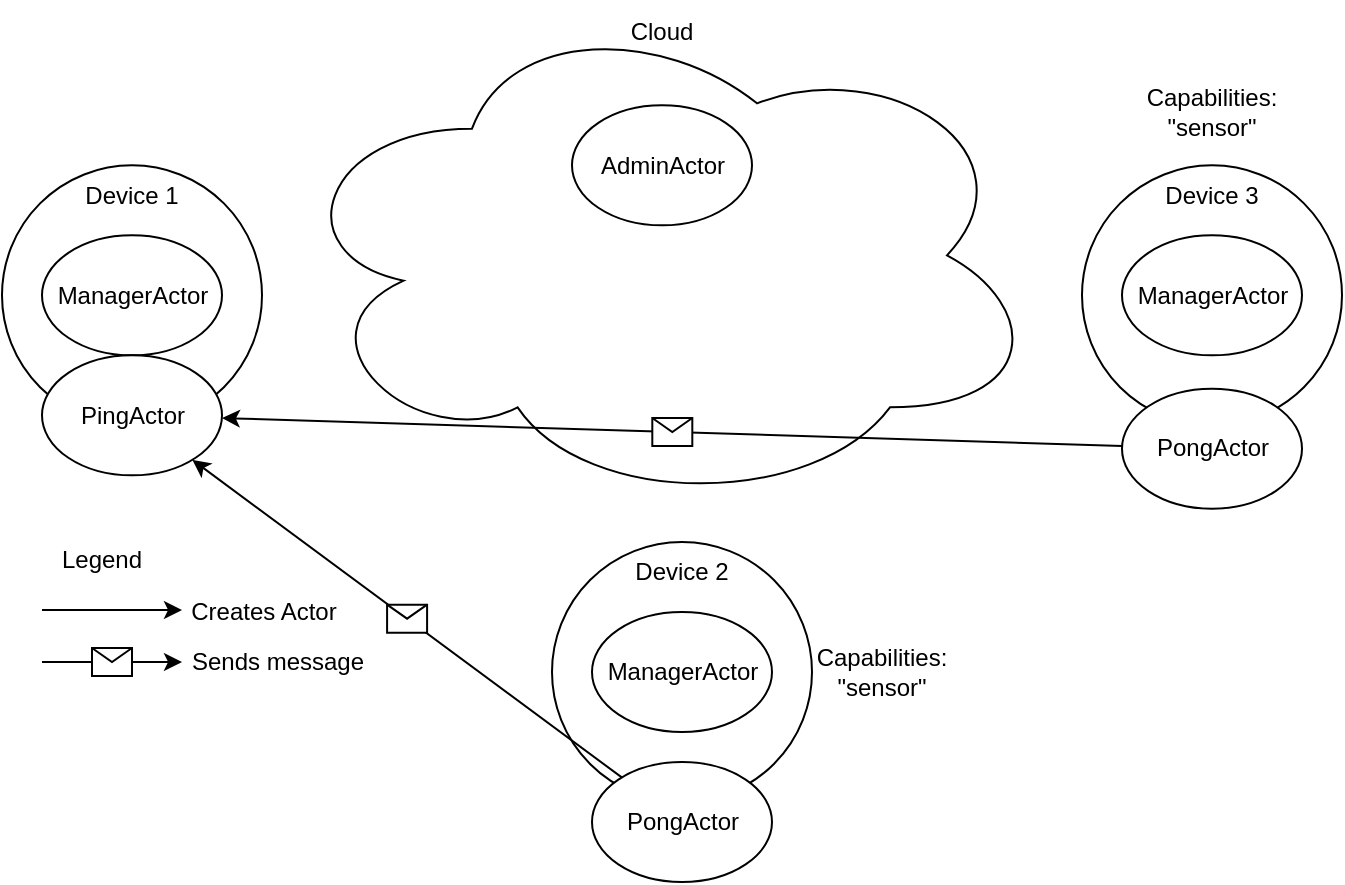 <mxfile>
    <diagram id="4pCI5TsEd7x9fYhVtTBV" name="Page-1">
        <mxGraphModel dx="1182" dy="651" grid="1" gridSize="10" guides="1" tooltips="1" connect="1" arrows="1" fold="1" page="1" pageScale="1" pageWidth="850" pageHeight="1100" math="0" shadow="0">
            <root>
                <mxCell id="0"/>
                <mxCell id="1" parent="0"/>
                <mxCell id="9" value="" style="ellipse;shape=cloud;whiteSpace=wrap;html=1;" parent="1" vertex="1">
                    <mxGeometry x="200" y="170" width="380" height="253.33" as="geometry"/>
                </mxCell>
                <mxCell id="12" value="" style="group" parent="1" vertex="1" connectable="0">
                    <mxGeometry x="345" y="221.66" width="90" height="60" as="geometry"/>
                </mxCell>
                <mxCell id="10" value="" style="ellipse;whiteSpace=wrap;html=1;" parent="12" vertex="1">
                    <mxGeometry width="90" height="60" as="geometry"/>
                </mxCell>
                <mxCell id="11" value="AdminActor" style="text;html=1;strokeColor=none;fillColor=none;align=center;verticalAlign=middle;whiteSpace=wrap;rounded=0;" parent="12" vertex="1">
                    <mxGeometry x="22.5" y="18.75" width="45" height="22.5" as="geometry"/>
                </mxCell>
                <mxCell id="13" value="" style="ellipse;whiteSpace=wrap;html=1;aspect=fixed;" parent="1" vertex="1">
                    <mxGeometry x="60" y="251.66" width="130" height="130" as="geometry"/>
                </mxCell>
                <mxCell id="14" value="" style="group" parent="1" vertex="1" connectable="0">
                    <mxGeometry x="80" y="286.66" width="90" height="60" as="geometry"/>
                </mxCell>
                <mxCell id="15" value="" style="ellipse;whiteSpace=wrap;html=1;" parent="14" vertex="1">
                    <mxGeometry width="90" height="60" as="geometry"/>
                </mxCell>
                <mxCell id="16" value="ManagerActor" style="text;html=1;strokeColor=none;fillColor=none;align=center;verticalAlign=middle;whiteSpace=wrap;rounded=0;" parent="14" vertex="1">
                    <mxGeometry x="22.5" y="18.75" width="45" height="22.5" as="geometry"/>
                </mxCell>
                <mxCell id="17" value="" style="ellipse;whiteSpace=wrap;html=1;aspect=fixed;" parent="1" vertex="1">
                    <mxGeometry x="335" y="440" width="130" height="130" as="geometry"/>
                </mxCell>
                <mxCell id="18" value="" style="group" parent="1" vertex="1" connectable="0">
                    <mxGeometry x="355" y="475" width="90" height="60" as="geometry"/>
                </mxCell>
                <mxCell id="19" value="" style="ellipse;whiteSpace=wrap;html=1;" parent="18" vertex="1">
                    <mxGeometry width="90" height="60" as="geometry"/>
                </mxCell>
                <mxCell id="20" value="ManagerActor" style="text;html=1;strokeColor=none;fillColor=none;align=center;verticalAlign=middle;whiteSpace=wrap;rounded=0;" parent="18" vertex="1">
                    <mxGeometry x="22.5" y="18.75" width="45" height="22.5" as="geometry"/>
                </mxCell>
                <mxCell id="21" value="" style="ellipse;whiteSpace=wrap;html=1;aspect=fixed;" parent="1" vertex="1">
                    <mxGeometry x="600" y="251.66" width="130" height="130" as="geometry"/>
                </mxCell>
                <mxCell id="22" value="" style="group" parent="1" vertex="1" connectable="0">
                    <mxGeometry x="620" y="286.66" width="90" height="60" as="geometry"/>
                </mxCell>
                <mxCell id="23" value="" style="ellipse;whiteSpace=wrap;html=1;" parent="22" vertex="1">
                    <mxGeometry width="90" height="60" as="geometry"/>
                </mxCell>
                <mxCell id="24" value="ManagerActor" style="text;html=1;strokeColor=none;fillColor=none;align=center;verticalAlign=middle;whiteSpace=wrap;rounded=0;" parent="22" vertex="1">
                    <mxGeometry x="22.5" y="18.75" width="45" height="22.5" as="geometry"/>
                </mxCell>
                <mxCell id="25" value="Capabilities: &quot;sensor&quot;" style="text;html=1;strokeColor=none;fillColor=none;align=center;verticalAlign=middle;whiteSpace=wrap;rounded=0;" parent="1" vertex="1">
                    <mxGeometry x="470" y="490" width="60" height="30" as="geometry"/>
                </mxCell>
                <mxCell id="26" value="Capabilities: &quot;sensor&quot;" style="text;html=1;strokeColor=none;fillColor=none;align=center;verticalAlign=middle;whiteSpace=wrap;rounded=0;" parent="1" vertex="1">
                    <mxGeometry x="635" y="210" width="60" height="30" as="geometry"/>
                </mxCell>
                <mxCell id="27" value="Device 3" style="text;html=1;strokeColor=none;fillColor=none;align=center;verticalAlign=middle;whiteSpace=wrap;rounded=0;" parent="1" vertex="1">
                    <mxGeometry x="635" y="251.66" width="60" height="30" as="geometry"/>
                </mxCell>
                <mxCell id="28" value="Device 2" style="text;html=1;strokeColor=none;fillColor=none;align=center;verticalAlign=middle;whiteSpace=wrap;rounded=0;" parent="1" vertex="1">
                    <mxGeometry x="370" y="440" width="60" height="30" as="geometry"/>
                </mxCell>
                <mxCell id="29" value="Device 1" style="text;html=1;strokeColor=none;fillColor=none;align=center;verticalAlign=middle;whiteSpace=wrap;rounded=0;" parent="1" vertex="1">
                    <mxGeometry x="95" y="251.66" width="60" height="30" as="geometry"/>
                </mxCell>
                <mxCell id="36" value="" style="group" parent="1" vertex="1" connectable="0">
                    <mxGeometry x="80" y="346.66" width="90" height="60" as="geometry"/>
                </mxCell>
                <mxCell id="34" value="" style="ellipse;whiteSpace=wrap;html=1;" parent="36" vertex="1">
                    <mxGeometry width="90" height="60" as="geometry"/>
                </mxCell>
                <mxCell id="33" value="" style="group" parent="36" vertex="1" connectable="0">
                    <mxGeometry width="90" height="60" as="geometry"/>
                </mxCell>
                <mxCell id="35" value="PingActor" style="text;html=1;strokeColor=none;fillColor=none;align=center;verticalAlign=middle;whiteSpace=wrap;rounded=0;" parent="33" vertex="1">
                    <mxGeometry x="22.5" y="18.75" width="45" height="22.5" as="geometry"/>
                </mxCell>
                <mxCell id="45" value="" style="group" parent="1" vertex="1" connectable="0">
                    <mxGeometry x="355" y="550" width="90" height="60" as="geometry"/>
                </mxCell>
                <mxCell id="46" value="" style="ellipse;whiteSpace=wrap;html=1;" parent="45" vertex="1">
                    <mxGeometry width="90" height="60" as="geometry"/>
                </mxCell>
                <mxCell id="47" value="" style="group" parent="45" vertex="1" connectable="0">
                    <mxGeometry width="90" height="60" as="geometry"/>
                </mxCell>
                <mxCell id="48" value="PongActor" style="text;html=1;strokeColor=none;fillColor=none;align=center;verticalAlign=middle;whiteSpace=wrap;rounded=0;" parent="47" vertex="1">
                    <mxGeometry x="22.5" y="18.75" width="45" height="22.5" as="geometry"/>
                </mxCell>
                <mxCell id="49" value="" style="group" parent="1" vertex="1" connectable="0">
                    <mxGeometry x="620" y="363.33" width="90" height="60" as="geometry"/>
                </mxCell>
                <mxCell id="50" value="" style="ellipse;whiteSpace=wrap;html=1;" parent="49" vertex="1">
                    <mxGeometry width="90" height="60" as="geometry"/>
                </mxCell>
                <mxCell id="51" value="" style="group" parent="49" vertex="1" connectable="0">
                    <mxGeometry width="90" height="60" as="geometry"/>
                </mxCell>
                <mxCell id="52" value="PongActor" style="text;html=1;strokeColor=none;fillColor=none;align=center;verticalAlign=middle;whiteSpace=wrap;rounded=0;" parent="51" vertex="1">
                    <mxGeometry x="22.5" y="18.75" width="45" height="22.5" as="geometry"/>
                </mxCell>
                <mxCell id="66" value="" style="endArrow=classic;html=1;" edge="1" parent="1" source="46" target="34">
                    <mxGeometry relative="1" as="geometry">
                        <mxPoint x="130" y="470" as="sourcePoint"/>
                        <mxPoint x="230" y="470" as="targetPoint"/>
                    </mxGeometry>
                </mxCell>
                <mxCell id="67" value="" style="shape=message;html=1;outlineConnect=0;" vertex="1" parent="66">
                    <mxGeometry width="20" height="14" relative="1" as="geometry">
                        <mxPoint x="-10" y="-7" as="offset"/>
                    </mxGeometry>
                </mxCell>
                <mxCell id="68" value="" style="endArrow=classic;html=1;" edge="1" parent="1" source="50" target="34">
                    <mxGeometry relative="1" as="geometry">
                        <mxPoint x="30" y="490" as="sourcePoint"/>
                        <mxPoint x="130" y="490" as="targetPoint"/>
                    </mxGeometry>
                </mxCell>
                <mxCell id="69" value="" style="shape=message;html=1;outlineConnect=0;" vertex="1" parent="68">
                    <mxGeometry width="20" height="14" relative="1" as="geometry">
                        <mxPoint x="-10" y="-7" as="offset"/>
                    </mxGeometry>
                </mxCell>
                <mxCell id="70" value="Legend" style="text;html=1;strokeColor=none;fillColor=none;align=center;verticalAlign=middle;whiteSpace=wrap;rounded=0;" vertex="1" parent="1">
                    <mxGeometry x="80" y="434" width="60" height="30" as="geometry"/>
                </mxCell>
                <mxCell id="71" value="" style="endArrow=classic;html=1;" edge="1" parent="1">
                    <mxGeometry width="50" height="50" relative="1" as="geometry">
                        <mxPoint x="80" y="474" as="sourcePoint"/>
                        <mxPoint x="150" y="474" as="targetPoint"/>
                    </mxGeometry>
                </mxCell>
                <mxCell id="72" value="Creates Actor" style="text;html=1;strokeColor=none;fillColor=none;align=center;verticalAlign=middle;whiteSpace=wrap;rounded=0;" vertex="1" parent="1">
                    <mxGeometry x="130" y="460" width="122" height="30" as="geometry"/>
                </mxCell>
                <mxCell id="73" value="" style="endArrow=classic;html=1;" edge="1" parent="1">
                    <mxGeometry relative="1" as="geometry">
                        <mxPoint x="80" y="500" as="sourcePoint"/>
                        <mxPoint x="150" y="500" as="targetPoint"/>
                    </mxGeometry>
                </mxCell>
                <mxCell id="74" value="" style="shape=message;html=1;outlineConnect=0;" vertex="1" parent="73">
                    <mxGeometry width="20" height="14" relative="1" as="geometry">
                        <mxPoint x="-10" y="-7" as="offset"/>
                    </mxGeometry>
                </mxCell>
                <mxCell id="75" value="Sends message" style="text;html=1;strokeColor=none;fillColor=none;align=center;verticalAlign=middle;whiteSpace=wrap;rounded=0;" vertex="1" parent="1">
                    <mxGeometry x="143" y="485" width="110" height="30" as="geometry"/>
                </mxCell>
                <mxCell id="76" value="Cloud" style="text;html=1;strokeColor=none;fillColor=none;align=center;verticalAlign=middle;whiteSpace=wrap;rounded=0;" vertex="1" parent="1">
                    <mxGeometry x="360" y="170" width="60" height="30" as="geometry"/>
                </mxCell>
            </root>
        </mxGraphModel>
    </diagram>
</mxfile>